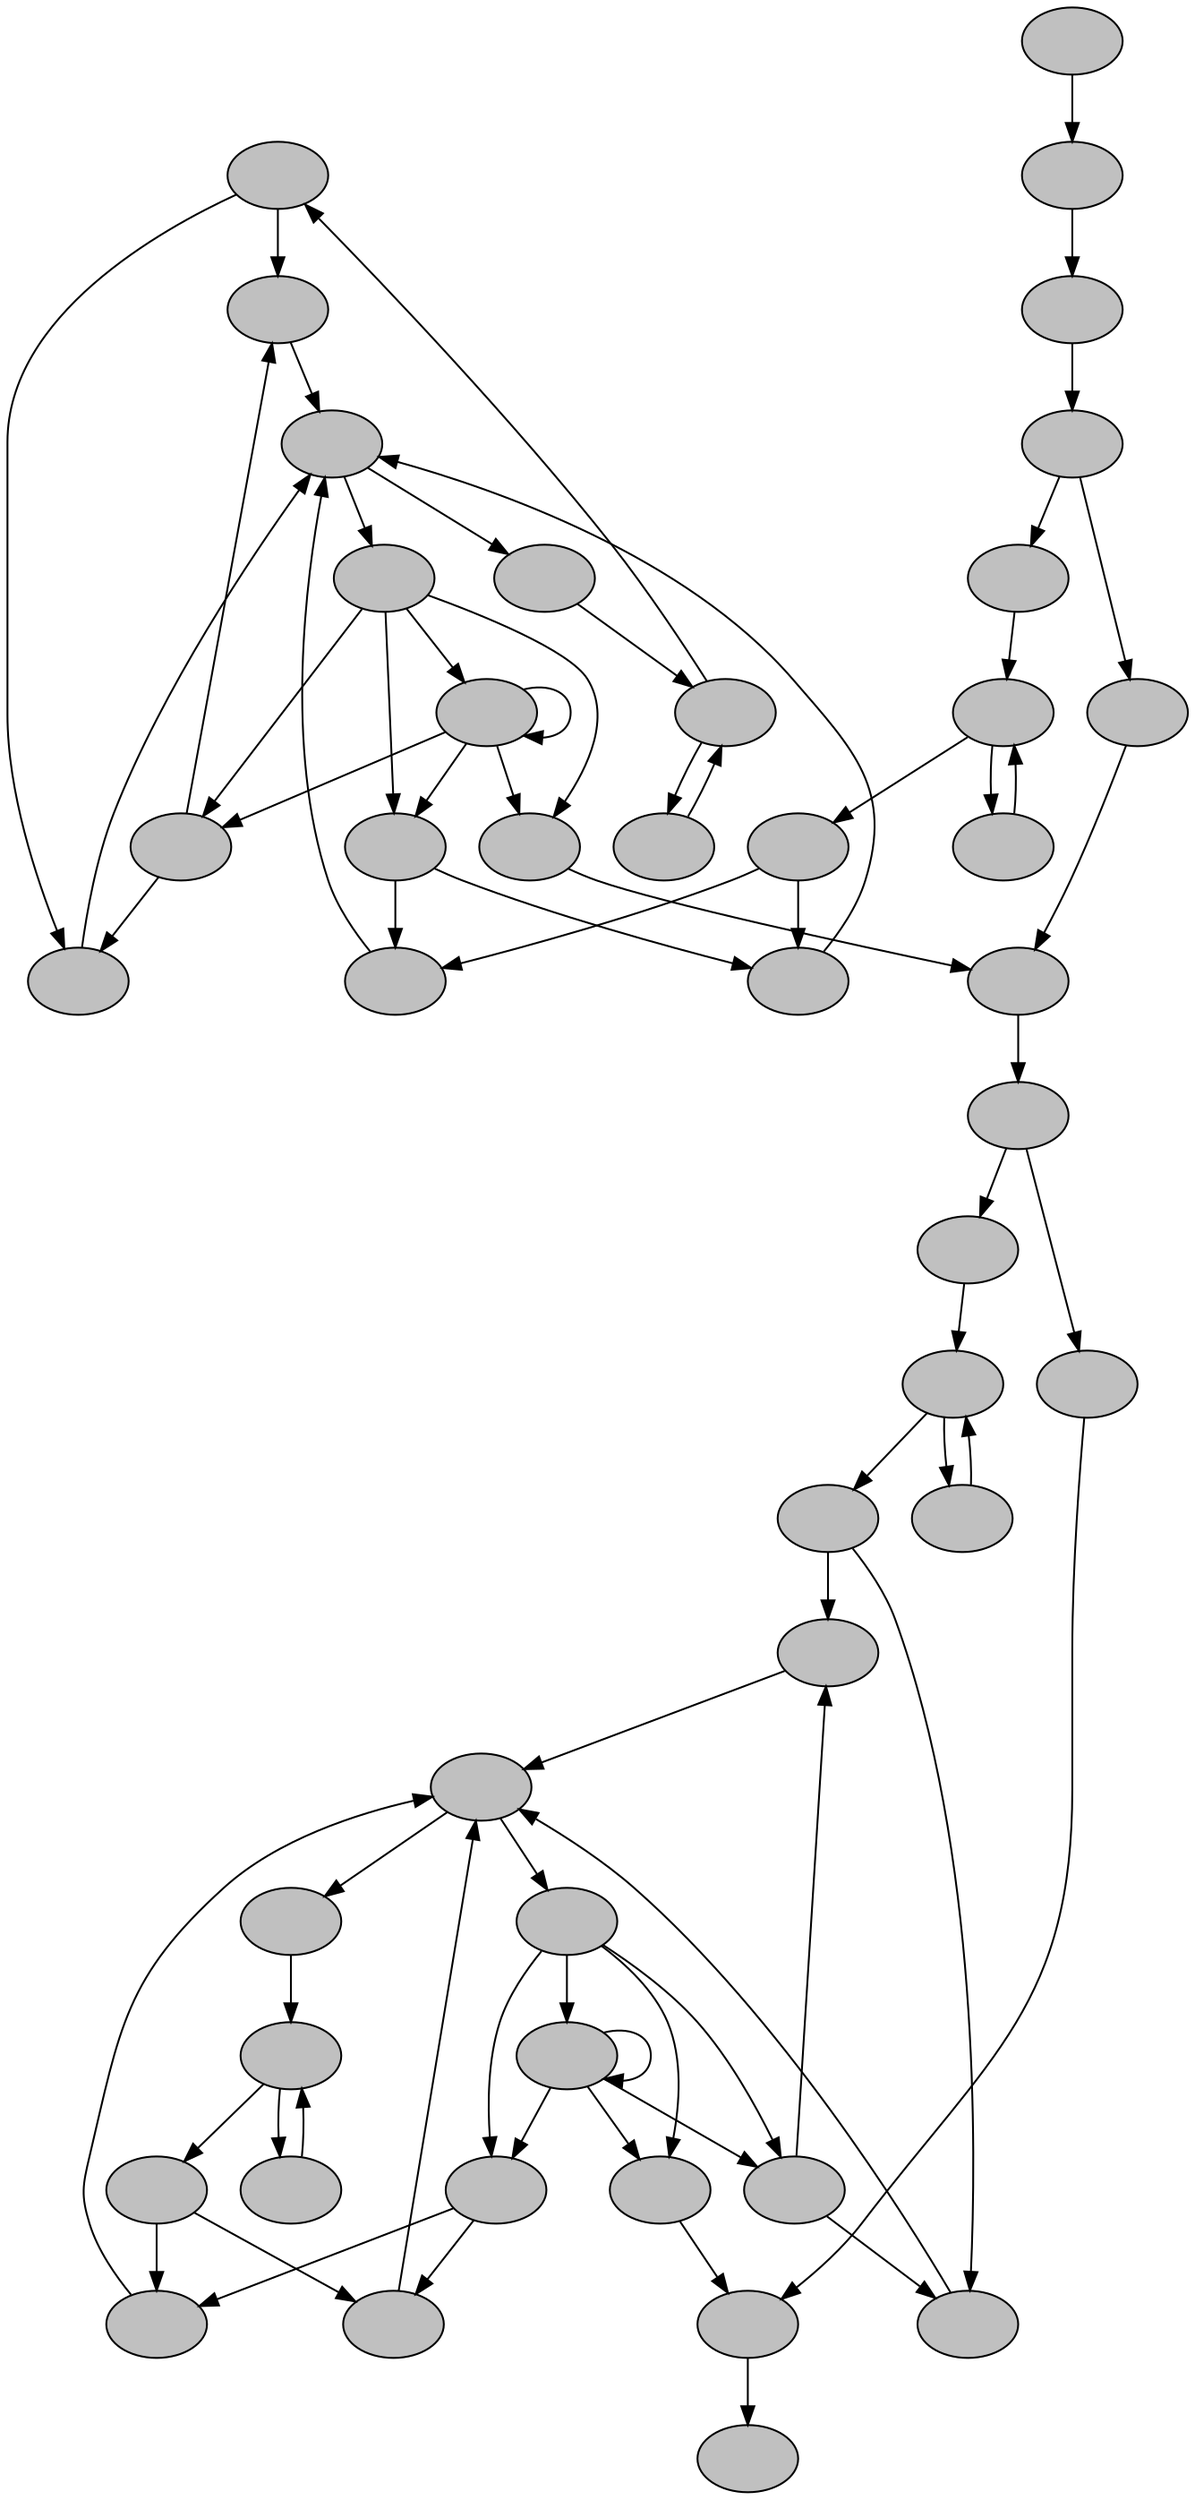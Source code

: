 digraph BST {-1839821244 [label = "", style = filled, fillcolor = gray];
-1350662283 [label = "", style = filled, fillcolor = gray];
-973742531 [label = "", style = filled, fillcolor = gray];
1354180757 [label = "", style = filled, fillcolor = gray];
1809472785 [label = "", style = filled, fillcolor = gray];
364090662 [label = "", style = filled, fillcolor = gray];
-1885652281 [label = "", style = filled, fillcolor = gray];
2117627157 [label = "", style = filled, fillcolor = gray];
2060382416 [label = "", style = filled, fillcolor = gray];
1525284362 [label = "", style = filled, fillcolor = gray];
1809472785 [label = "", style = filled, fillcolor = gray];
-1459679456 [label = "", style = filled, fillcolor = gray];
-654093616 [label = "", style = filled, fillcolor = gray];
289795602 [label = "", style = filled, fillcolor = gray];
-1509044210 [label = "", style = filled, fillcolor = gray];
-1825529682 [label = "", style = filled, fillcolor = gray];
655431080 [label = "", style = filled, fillcolor = gray];
44496829 [label = "", style = filled, fillcolor = gray];
-1825529682 [label = "", style = filled, fillcolor = gray];
-270191439 [label = "", style = filled, fillcolor = gray];
1525284362 [label = "", style = filled, fillcolor = gray];
-654093616 [label = "", style = filled, fillcolor = gray];
-845520674 [label = "", style = filled, fillcolor = gray];
2117627157 [label = "", style = filled, fillcolor = gray];
-386534515 [label = "", style = filled, fillcolor = gray];
-1879203246 [label = "", style = filled, fillcolor = gray];
364090662 [label = "", style = filled, fillcolor = gray];
655431080 [label = "", style = filled, fillcolor = gray];
44496829 [label = "", style = filled, fillcolor = gray];
375595531 [label = "", style = filled, fillcolor = gray];
-87973667 [label = "", style = filled, fillcolor = gray];
-66913767 [label = "", style = filled, fillcolor = gray];
-1408930226 [label = "", style = filled, fillcolor = gray];
284042672 [label = "", style = filled, fillcolor = gray];
-1459679456 [label = "", style = filled, fillcolor = gray];
-1054596951 [label = "", style = filled, fillcolor = gray];
1595209902 [label = "", style = filled, fillcolor = gray];
-845520674 [label = "", style = filled, fillcolor = gray];
1935180810 [label = "", style = filled, fillcolor = gray];
1935180810 [label = "", style = filled, fillcolor = gray];
-1902272863 [label = "", style = filled, fillcolor = gray];
-1408930226 [label = "", style = filled, fillcolor = gray];
1675048166 [label = "", style = filled, fillcolor = gray];
1247189242 [label = "", style = filled, fillcolor = gray];
1327700404 [label = "", style = filled, fillcolor = gray];
-814365000 [label = "", style = filled, fillcolor = gray];
-66913767 [label = "", style = filled, fillcolor = gray];
1327700404 [label = "", style = filled, fillcolor = gray];
-556137352 [label = "", style = filled, fillcolor = gray];
-1408930226 [label = "", style = filled, fillcolor = gray];
1525284362 [label = "", style = filled, fillcolor = gray];
2060382416 [label = "", style = filled, fillcolor = gray];
-1300178057 [label = "", style = filled, fillcolor = gray];
-1518937131 [label = "", style = filled, fillcolor = gray];
1809472785 [label = "", style = filled, fillcolor = gray];
-1300178057 [label = "", style = filled, fillcolor = gray];
-814365000 [label = "", style = filled, fillcolor = gray];
1120166597 [label = "", style = filled, fillcolor = gray];
797444911 [label = "", style = filled, fillcolor = gray];
-1054596951 [label = "", style = filled, fillcolor = gray];
-1518937131 [label = "", style = filled, fillcolor = gray];
-386534515 [label = "", style = filled, fillcolor = gray];
364090662 [label = "", style = filled, fillcolor = gray];
-1350662283 [label = "", style = filled, fillcolor = gray];
44496829 [label = "", style = filled, fillcolor = gray];
1809472785 [label = "", style = filled, fillcolor = gray];
797444911 [label = "", style = filled, fillcolor = gray];
830242179 [label = "", style = filled, fillcolor = gray];
830242179 [label = "", style = filled, fillcolor = gray];
44496829 [label = "", style = filled, fillcolor = gray];
375595531 [label = "", style = filled, fillcolor = gray];
1247189242 [label = "", style = filled, fillcolor = gray];
1935180810 [label = "", style = filled, fillcolor = gray];
-556137352 [label = "", style = filled, fillcolor = gray];
1347906785 [label = "", style = filled, fillcolor = gray];
-1327110521 [label = "", style = filled, fillcolor = gray];
-1764472441 [label = "", style = filled, fillcolor = gray];
-1764472441 [label = "", style = filled, fillcolor = gray];
-270191439 [label = "", style = filled, fillcolor = gray];
-845520674 [label = "", style = filled, fillcolor = gray];
-654093616 [label = "", style = filled, fillcolor = gray];
-1885652281 [label = "", style = filled, fillcolor = gray];
-386534515 [label = "", style = filled, fillcolor = gray];
-1902272863 [label = "", style = filled, fillcolor = gray];
-973742531 [label = "", style = filled, fillcolor = gray];
1595209902 [label = "", style = filled, fillcolor = gray];
-1350662283 [label = "", style = filled, fillcolor = gray];
44496829 [label = "", style = filled, fillcolor = gray];
1354180757 [label = "", style = filled, fillcolor = gray];
-1885652281 [label = "", style = filled, fillcolor = gray];
-1879203246 [label = "", style = filled, fillcolor = gray];
1525284362 [label = "", style = filled, fillcolor = gray];
-1327110521 [label = "", style = filled, fillcolor = gray];
1347906785 [label = "", style = filled, fillcolor = gray];
-814365000 [label = "", style = filled, fillcolor = gray];
-728139718 [label = "", style = filled, fillcolor = gray];
2117627157 [label = "", style = filled, fillcolor = gray];
315780956 [label = "", style = filled, fillcolor = gray];
-973742531 [label = "", style = filled, fillcolor = gray];
1935180810 [label = "", style = filled, fillcolor = gray];
1347906785 [label = "", style = filled, fillcolor = gray];
797444911 [label = "", style = filled, fillcolor = gray];
-1764472441 [label = "", style = filled, fillcolor = gray];
-1300178057 [label = "", style = filled, fillcolor = gray];
-1764472441 [label = "", style = filled, fillcolor = gray];
364090662 [label = "", style = filled, fillcolor = gray];
-728139718 [label = "", style = filled, fillcolor = gray];
-1518937131 [label = "", style = filled, fillcolor = gray];
315780956 [label = "", style = filled, fillcolor = gray];
-1825529682 [label = "", style = filled, fillcolor = gray];
-1839821244 [label = "", style = filled, fillcolor = gray];
655431080 [label = "", style = filled, fillcolor = gray];
-1459679456 [label = "", style = filled, fillcolor = gray];
830242179 [label = "", style = filled, fillcolor = gray];
1809472785 [label = "", style = filled, fillcolor = gray];
-1764472441 [label = "", style = filled, fillcolor = gray];
1247189242 [label = "", style = filled, fillcolor = gray];
-1839821244 [label = "", style = filled, fillcolor = gray];
-38456872 [label = "", style = filled, fillcolor = gray];
2117627157 [label = "", style = filled, fillcolor = gray];
289795602 [label = "", style = filled, fillcolor = gray];
2117627157 [label = "", style = filled, fillcolor = gray];
1595209902 [label = "", style = filled, fillcolor = gray];
-38456872 [label = "", style = filled, fillcolor = gray];
1120166597 [label = "", style = filled, fillcolor = gray];
1347906785 [label = "", style = filled, fillcolor = gray];
-1825529682 [label = "", style = filled, fillcolor = gray];
-1509044210 [label = "", style = filled, fillcolor = gray];
-1764472441 [label = "", style = filled, fillcolor = gray];
-1459679456 [label = "", style = filled, fillcolor = gray];
2117627157 [label = "", style = filled, fillcolor = gray];
-973742531 [label = "", style = filled, fillcolor = gray];
1247189242 [label = "", style = filled, fillcolor = gray];
1675048166 [label = "", style = filled, fillcolor = gray];
1935180810 [label = "", style = filled, fillcolor = gray];
1595209902 [label = "", style = filled, fillcolor = gray];
1354180757 [label = "", style = filled, fillcolor = gray];
289795602 [label = "", style = filled, fillcolor = gray];
1935180810 [label = "", style = filled, fillcolor = gray];
1354180757 [label = "", style = filled, fillcolor = gray];
-270191439 [label = "", style = filled, fillcolor = gray];
-38456872 [label = "", style = filled, fillcolor = gray];
-973742531 [label = "", style = filled, fillcolor = gray];
-556137352 [label = "", style = filled, fillcolor = gray];
-1054596951 [label = "", style = filled, fillcolor = gray];
44496829 [label = "", style = filled, fillcolor = gray];
-1839821244 -> -1350662283;
-973742531 -> 1354180757;
1809472785 -> 364090662;
-1885652281 -> 2117627157;
2060382416 -> 1525284362;
1809472785 -> -1459679456;
-654093616 -> 289795602;
-1509044210 -> -1825529682;
655431080 -> 44496829;
-1825529682 -> -270191439;
1525284362 -> -654093616;
-845520674 -> 2117627157;
-386534515 -> -1879203246;
364090662 -> 655431080;
44496829 -> 375595531;
-87973667 -> -66913767;
-1408930226 -> 284042672;
-1459679456 -> -1054596951;
1595209902 -> -845520674;
1935180810 -> 1935180810;
-1902272863 -> -1408930226;
1675048166 -> 1247189242;
1327700404 -> -814365000;
-66913767 -> 1327700404;
-556137352 -> -1408930226;
1525284362 -> 2060382416;
-1300178057 -> -1518937131;
1809472785 -> -1300178057;
-814365000 -> 1120166597;
797444911 -> -1054596951;
-1518937131 -> -386534515;
364090662 -> -1350662283;
44496829 -> 1809472785;
797444911 -> 830242179;
830242179 -> 44496829;
375595531 -> 1247189242;
1935180810 -> -556137352;
1347906785 -> -1327110521;
-1764472441 -> -1764472441;
-270191439 -> -845520674;
-654093616 -> -1885652281;
-386534515 -> -1902272863;
-973742531 -> 1595209902;
-1350662283 -> 44496829;
1354180757 -> -1885652281;
-1879203246 -> 1525284362;
-1327110521 -> 1347906785;
-814365000 -> -728139718;
2117627157 -> 315780956;
-973742531 -> 1935180810;
1347906785 -> 797444911;
-1764472441 -> -1300178057;
-1764472441 -> 364090662;
-728139718 -> -1518937131;
315780956 -> -1825529682;
-1839821244 -> 655431080;
-1459679456 -> 830242179;
1809472785 -> -1764472441;
1247189242 -> -1839821244;
-38456872 -> 2117627157;
289795602 -> 2117627157;
1595209902 -> -38456872;
1120166597 -> 1347906785;
-1825529682 -> -1509044210;
-1764472441 -> -1459679456;
2117627157 -> -973742531;
1247189242 -> 1675048166;
1935180810 -> 1595209902;
1354180757 -> 289795602;
1935180810 -> 1354180757;
-270191439 -> -38456872;
-973742531 -> -556137352;
-1054596951 -> 44496829;
}
